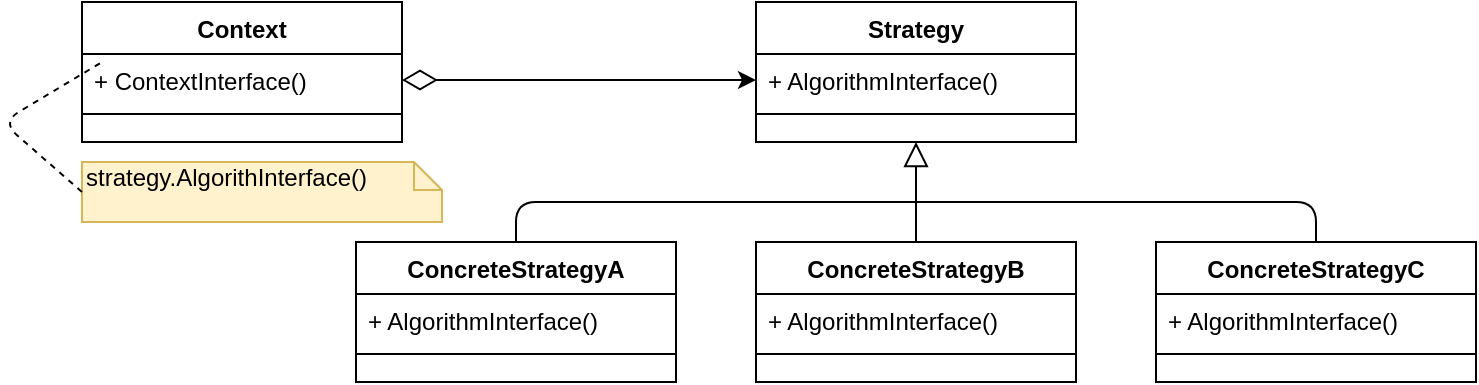 <mxfile version="13.7.7" type="device"><diagram id="C5RBs43oDa-KdzZeNtuy" name="Page-1"><mxGraphModel dx="1298" dy="834" grid="1" gridSize="10" guides="1" tooltips="1" connect="1" arrows="1" fold="1" page="1" pageScale="1" pageWidth="827" pageHeight="1169" math="0" shadow="0"><root><mxCell id="WIyWlLk6GJQsqaUBKTNV-0"/><mxCell id="WIyWlLk6GJQsqaUBKTNV-1" parent="WIyWlLk6GJQsqaUBKTNV-0"/><mxCell id="8TP0pWufLyQh3d-skSRZ-16" style="edgeStyle=orthogonalEdgeStyle;rounded=0;orthogonalLoop=1;jettySize=auto;html=1;entryX=0.5;entryY=1;entryDx=0;entryDy=0;endArrow=block;endFill=0;endSize=10;" edge="1" parent="WIyWlLk6GJQsqaUBKTNV-1" source="8TP0pWufLyQh3d-skSRZ-9" target="8TP0pWufLyQh3d-skSRZ-3"><mxGeometry relative="1" as="geometry"/></mxCell><mxCell id="8TP0pWufLyQh3d-skSRZ-20" style="edgeStyle=orthogonalEdgeStyle;rounded=0;orthogonalLoop=1;jettySize=auto;html=1;entryX=0;entryY=0.5;entryDx=0;entryDy=0;startArrow=diamondThin;startFill=0;endSize=6;startSize=15;" edge="1" parent="WIyWlLk6GJQsqaUBKTNV-1" source="8TP0pWufLyQh3d-skSRZ-1" target="8TP0pWufLyQh3d-skSRZ-4"><mxGeometry relative="1" as="geometry"/></mxCell><mxCell id="8TP0pWufLyQh3d-skSRZ-0" value="Context" style="swimlane;fontStyle=1;align=center;verticalAlign=top;childLayout=stackLayout;horizontal=1;startSize=26;horizontalStack=0;resizeParent=1;resizeLast=0;collapsible=1;marginBottom=0;rounded=0;shadow=0;strokeWidth=1;" vertex="1" parent="WIyWlLk6GJQsqaUBKTNV-1"><mxGeometry x="60" y="90" width="160" height="70" as="geometry"><mxRectangle x="340" y="380" width="170" height="26" as="alternateBounds"/></mxGeometry></mxCell><mxCell id="8TP0pWufLyQh3d-skSRZ-1" value="+ ContextInterface()" style="text;align=left;verticalAlign=top;spacingLeft=4;spacingRight=4;overflow=hidden;rotatable=0;points=[[0,0.5],[1,0.5]];portConstraint=eastwest;" vertex="1" parent="8TP0pWufLyQh3d-skSRZ-0"><mxGeometry y="26" width="160" height="26" as="geometry"/></mxCell><mxCell id="8TP0pWufLyQh3d-skSRZ-2" value="" style="line;html=1;strokeWidth=1;align=left;verticalAlign=middle;spacingTop=-1;spacingLeft=3;spacingRight=3;rotatable=0;labelPosition=right;points=[];portConstraint=eastwest;" vertex="1" parent="8TP0pWufLyQh3d-skSRZ-0"><mxGeometry y="52" width="160" height="8" as="geometry"/></mxCell><mxCell id="8TP0pWufLyQh3d-skSRZ-9" value="ConcreteStrategyB" style="swimlane;fontStyle=1;align=center;verticalAlign=top;childLayout=stackLayout;horizontal=1;startSize=26;horizontalStack=0;resizeParent=1;resizeLast=0;collapsible=1;marginBottom=0;rounded=0;shadow=0;strokeWidth=1;" vertex="1" parent="WIyWlLk6GJQsqaUBKTNV-1"><mxGeometry x="397" y="210" width="160" height="70" as="geometry"><mxRectangle x="340" y="380" width="170" height="26" as="alternateBounds"/></mxGeometry></mxCell><mxCell id="8TP0pWufLyQh3d-skSRZ-10" value="+ AlgorithmInterface()" style="text;align=left;verticalAlign=top;spacingLeft=4;spacingRight=4;overflow=hidden;rotatable=0;points=[[0,0.5],[1,0.5]];portConstraint=eastwest;" vertex="1" parent="8TP0pWufLyQh3d-skSRZ-9"><mxGeometry y="26" width="160" height="26" as="geometry"/></mxCell><mxCell id="8TP0pWufLyQh3d-skSRZ-11" value="" style="line;html=1;strokeWidth=1;align=left;verticalAlign=middle;spacingTop=-1;spacingLeft=3;spacingRight=3;rotatable=0;labelPosition=right;points=[];portConstraint=eastwest;" vertex="1" parent="8TP0pWufLyQh3d-skSRZ-9"><mxGeometry y="52" width="160" height="8" as="geometry"/></mxCell><mxCell id="8TP0pWufLyQh3d-skSRZ-12" value="ConcreteStrategyC" style="swimlane;fontStyle=1;align=center;verticalAlign=top;childLayout=stackLayout;horizontal=1;startSize=26;horizontalStack=0;resizeParent=1;resizeLast=0;collapsible=1;marginBottom=0;rounded=0;shadow=0;strokeWidth=1;" vertex="1" parent="WIyWlLk6GJQsqaUBKTNV-1"><mxGeometry x="597" y="210" width="160" height="70" as="geometry"><mxRectangle x="340" y="380" width="170" height="26" as="alternateBounds"/></mxGeometry></mxCell><mxCell id="8TP0pWufLyQh3d-skSRZ-13" value="+ AlgorithmInterface()" style="text;align=left;verticalAlign=top;spacingLeft=4;spacingRight=4;overflow=hidden;rotatable=0;points=[[0,0.5],[1,0.5]];portConstraint=eastwest;" vertex="1" parent="8TP0pWufLyQh3d-skSRZ-12"><mxGeometry y="26" width="160" height="26" as="geometry"/></mxCell><mxCell id="8TP0pWufLyQh3d-skSRZ-14" value="" style="line;html=1;strokeWidth=1;align=left;verticalAlign=middle;spacingTop=-1;spacingLeft=3;spacingRight=3;rotatable=0;labelPosition=right;points=[];portConstraint=eastwest;" vertex="1" parent="8TP0pWufLyQh3d-skSRZ-12"><mxGeometry y="52" width="160" height="8" as="geometry"/></mxCell><mxCell id="8TP0pWufLyQh3d-skSRZ-6" value="ConcreteStrategyA" style="swimlane;fontStyle=1;align=center;verticalAlign=top;childLayout=stackLayout;horizontal=1;startSize=26;horizontalStack=0;resizeParent=1;resizeLast=0;collapsible=1;marginBottom=0;rounded=0;shadow=0;strokeWidth=1;" vertex="1" parent="WIyWlLk6GJQsqaUBKTNV-1"><mxGeometry x="197" y="210" width="160" height="70" as="geometry"><mxRectangle x="340" y="380" width="170" height="26" as="alternateBounds"/></mxGeometry></mxCell><mxCell id="8TP0pWufLyQh3d-skSRZ-7" value="+ AlgorithmInterface()" style="text;align=left;verticalAlign=top;spacingLeft=4;spacingRight=4;overflow=hidden;rotatable=0;points=[[0,0.5],[1,0.5]];portConstraint=eastwest;" vertex="1" parent="8TP0pWufLyQh3d-skSRZ-6"><mxGeometry y="26" width="160" height="26" as="geometry"/></mxCell><mxCell id="8TP0pWufLyQh3d-skSRZ-8" value="" style="line;html=1;strokeWidth=1;align=left;verticalAlign=middle;spacingTop=-1;spacingLeft=3;spacingRight=3;rotatable=0;labelPosition=right;points=[];portConstraint=eastwest;" vertex="1" parent="8TP0pWufLyQh3d-skSRZ-6"><mxGeometry y="52" width="160" height="8" as="geometry"/></mxCell><mxCell id="8TP0pWufLyQh3d-skSRZ-3" value="Strategy" style="swimlane;fontStyle=1;align=center;verticalAlign=top;childLayout=stackLayout;horizontal=1;startSize=26;horizontalStack=0;resizeParent=1;resizeLast=0;collapsible=1;marginBottom=0;rounded=0;shadow=0;strokeWidth=1;" vertex="1" parent="WIyWlLk6GJQsqaUBKTNV-1"><mxGeometry x="397" y="90" width="160" height="70" as="geometry"><mxRectangle x="340" y="380" width="170" height="26" as="alternateBounds"/></mxGeometry></mxCell><mxCell id="8TP0pWufLyQh3d-skSRZ-4" value="+ AlgorithmInterface()" style="text;align=left;verticalAlign=top;spacingLeft=4;spacingRight=4;overflow=hidden;rotatable=0;points=[[0,0.5],[1,0.5]];portConstraint=eastwest;" vertex="1" parent="8TP0pWufLyQh3d-skSRZ-3"><mxGeometry y="26" width="160" height="26" as="geometry"/></mxCell><mxCell id="8TP0pWufLyQh3d-skSRZ-5" value="" style="line;html=1;strokeWidth=1;align=left;verticalAlign=middle;spacingTop=-1;spacingLeft=3;spacingRight=3;rotatable=0;labelPosition=right;points=[];portConstraint=eastwest;" vertex="1" parent="8TP0pWufLyQh3d-skSRZ-3"><mxGeometry y="52" width="160" height="8" as="geometry"/></mxCell><mxCell id="8TP0pWufLyQh3d-skSRZ-21" value="" style="endArrow=none;html=1;exitX=0.5;exitY=0;exitDx=0;exitDy=0;" edge="1" parent="WIyWlLk6GJQsqaUBKTNV-1" source="8TP0pWufLyQh3d-skSRZ-6"><mxGeometry width="50" height="50" relative="1" as="geometry"><mxPoint x="277" y="410" as="sourcePoint"/><mxPoint x="477" y="190" as="targetPoint"/><Array as="points"><mxPoint x="277" y="190"/></Array></mxGeometry></mxCell><mxCell id="8TP0pWufLyQh3d-skSRZ-22" value="" style="endArrow=none;html=1;exitX=0.5;exitY=0;exitDx=0;exitDy=0;" edge="1" parent="WIyWlLk6GJQsqaUBKTNV-1" source="8TP0pWufLyQh3d-skSRZ-12"><mxGeometry width="50" height="50" relative="1" as="geometry"><mxPoint x="644" y="170" as="sourcePoint"/><mxPoint x="477" y="190" as="targetPoint"/><Array as="points"><mxPoint x="677" y="190"/></Array></mxGeometry></mxCell><mxCell id="8TP0pWufLyQh3d-skSRZ-23" value="strategy.AlgorithInterface()" style="shape=note;whiteSpace=wrap;html=1;size=14;verticalAlign=top;align=left;spacingTop=-6;fillColor=#fff2cc;strokeColor=#d6b656;" vertex="1" parent="WIyWlLk6GJQsqaUBKTNV-1"><mxGeometry x="60" y="170" width="180" height="30" as="geometry"/></mxCell><mxCell id="8TP0pWufLyQh3d-skSRZ-24" value="" style="endArrow=none;dashed=1;html=1;entryX=0.063;entryY=0.154;entryDx=0;entryDy=0;entryPerimeter=0;exitX=0;exitY=0.5;exitDx=0;exitDy=0;exitPerimeter=0;" edge="1" parent="WIyWlLk6GJQsqaUBKTNV-1" source="8TP0pWufLyQh3d-skSRZ-23" target="8TP0pWufLyQh3d-skSRZ-1"><mxGeometry width="50" height="50" relative="1" as="geometry"><mxPoint y="250" as="sourcePoint"/><mxPoint x="50" y="200" as="targetPoint"/><Array as="points"><mxPoint x="20" y="150"/></Array></mxGeometry></mxCell></root></mxGraphModel></diagram></mxfile>